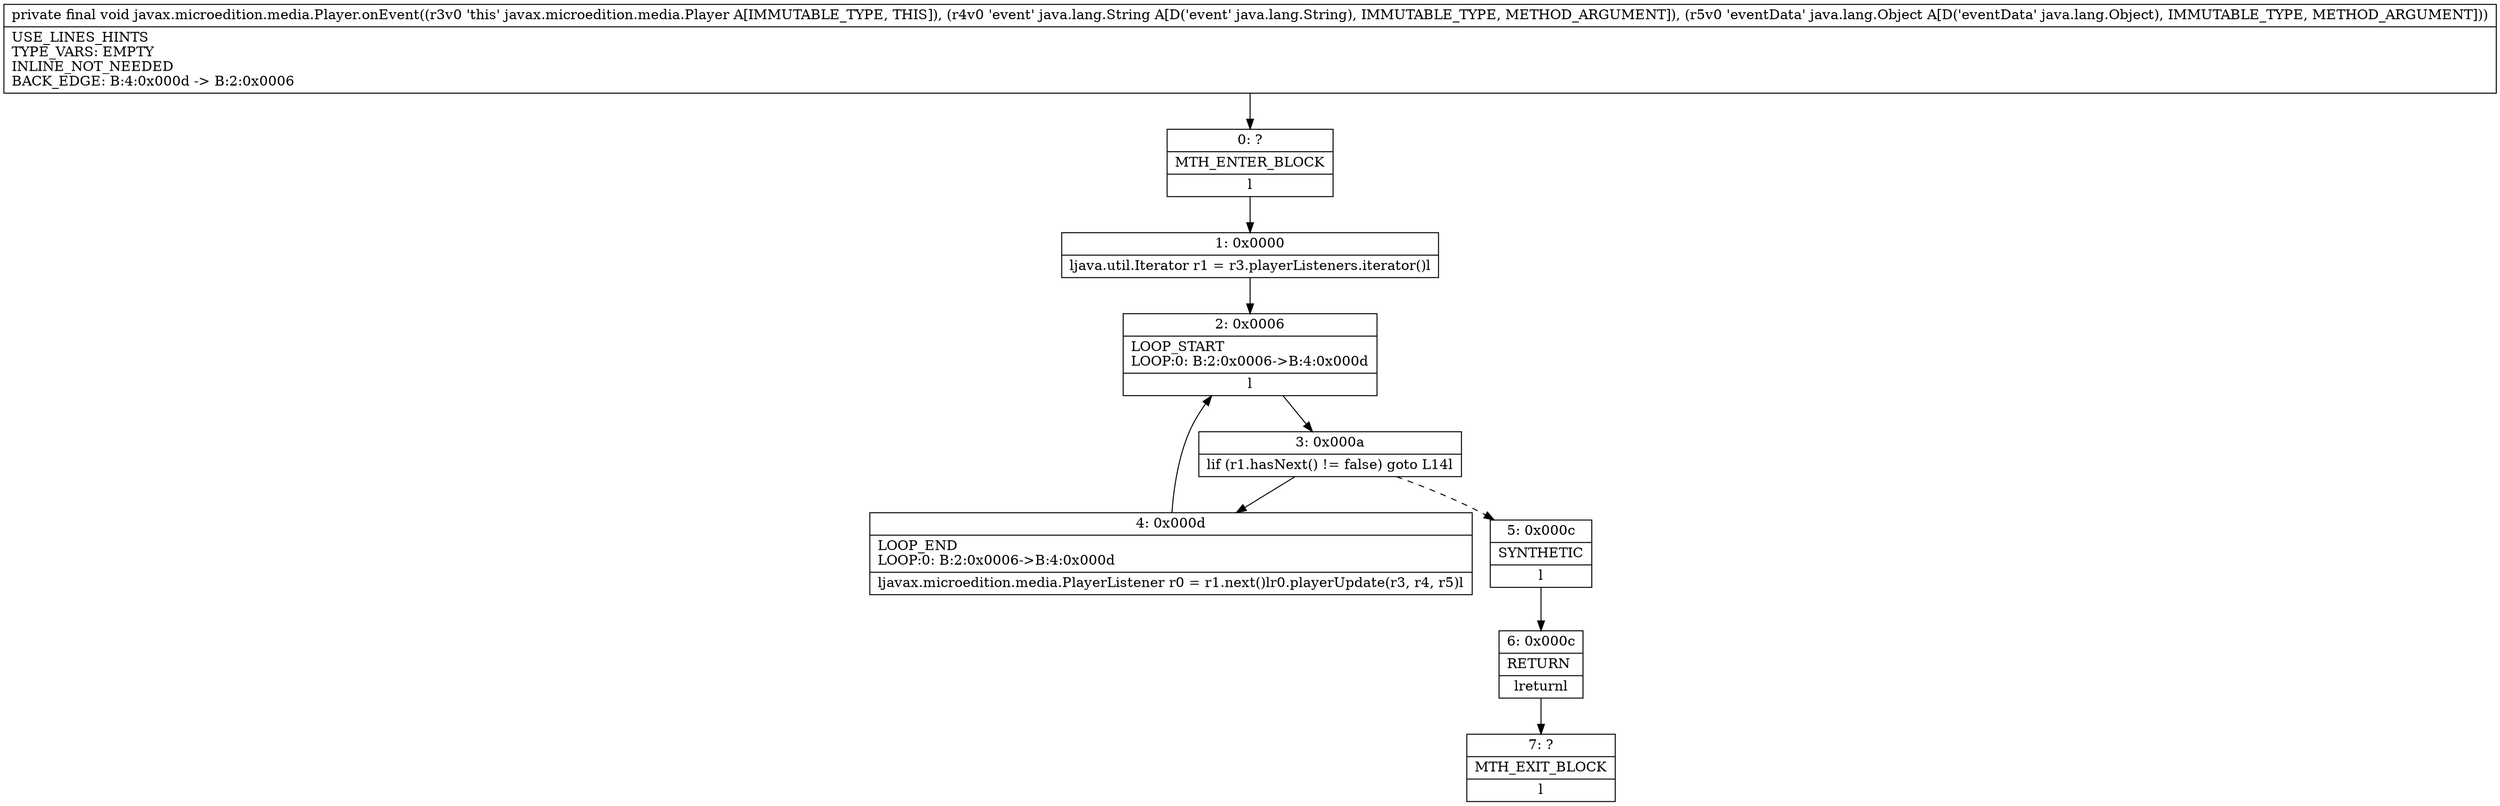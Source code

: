 digraph "CFG forjavax.microedition.media.Player.onEvent(Ljava\/lang\/String;Ljava\/lang\/Object;)V" {
Node_0 [shape=record,label="{0\:\ ?|MTH_ENTER_BLOCK\l|l}"];
Node_1 [shape=record,label="{1\:\ 0x0000|ljava.util.Iterator r1 = r3.playerListeners.iterator()l}"];
Node_2 [shape=record,label="{2\:\ 0x0006|LOOP_START\lLOOP:0: B:2:0x0006\-\>B:4:0x000d\l|l}"];
Node_3 [shape=record,label="{3\:\ 0x000a|lif (r1.hasNext() != false) goto L14l}"];
Node_4 [shape=record,label="{4\:\ 0x000d|LOOP_END\lLOOP:0: B:2:0x0006\-\>B:4:0x000d\l|ljavax.microedition.media.PlayerListener r0 = r1.next()lr0.playerUpdate(r3, r4, r5)l}"];
Node_5 [shape=record,label="{5\:\ 0x000c|SYNTHETIC\l|l}"];
Node_6 [shape=record,label="{6\:\ 0x000c|RETURN\l|lreturnl}"];
Node_7 [shape=record,label="{7\:\ ?|MTH_EXIT_BLOCK\l|l}"];
MethodNode[shape=record,label="{private final void javax.microedition.media.Player.onEvent((r3v0 'this' javax.microedition.media.Player A[IMMUTABLE_TYPE, THIS]), (r4v0 'event' java.lang.String A[D('event' java.lang.String), IMMUTABLE_TYPE, METHOD_ARGUMENT]), (r5v0 'eventData' java.lang.Object A[D('eventData' java.lang.Object), IMMUTABLE_TYPE, METHOD_ARGUMENT]))  | USE_LINES_HINTS\lTYPE_VARS: EMPTY\lINLINE_NOT_NEEDED\lBACK_EDGE: B:4:0x000d \-\> B:2:0x0006\l}"];
MethodNode -> Node_0;
Node_0 -> Node_1;
Node_1 -> Node_2;
Node_2 -> Node_3;
Node_3 -> Node_4;
Node_3 -> Node_5[style=dashed];
Node_4 -> Node_2;
Node_5 -> Node_6;
Node_6 -> Node_7;
}

